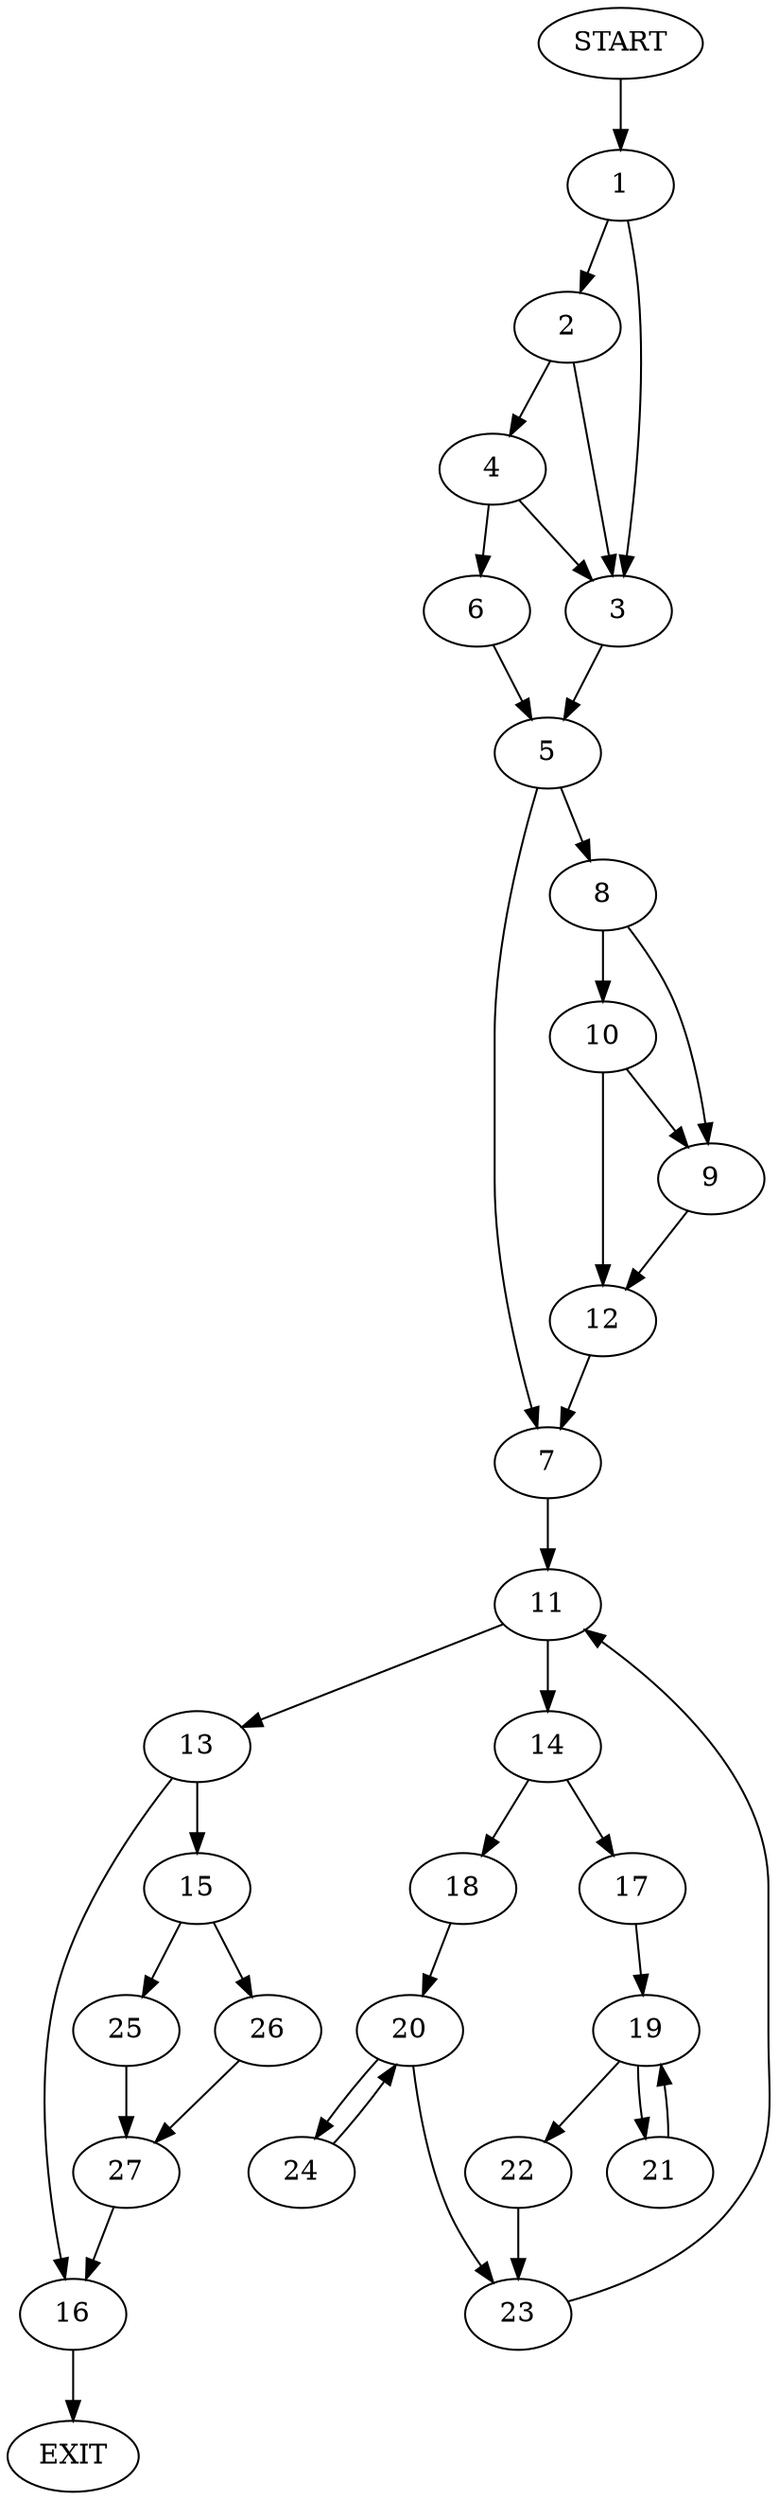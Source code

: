digraph {
0 [label="START"]
28 [label="EXIT"]
0 -> 1
1 -> 2
1 -> 3
2 -> 3
2 -> 4
3 -> 5
4 -> 3
4 -> 6
6 -> 5
5 -> 7
5 -> 8
8 -> 9
8 -> 10
7 -> 11
9 -> 12
10 -> 9
10 -> 12
12 -> 7
11 -> 13
11 -> 14
13 -> 15
13 -> 16
14 -> 17
14 -> 18
17 -> 19
18 -> 20
19 -> 21
19 -> 22
21 -> 19
22 -> 23
23 -> 11
20 -> 24
20 -> 23
24 -> 20
15 -> 25
15 -> 26
16 -> 28
26 -> 27
25 -> 27
27 -> 16
}
